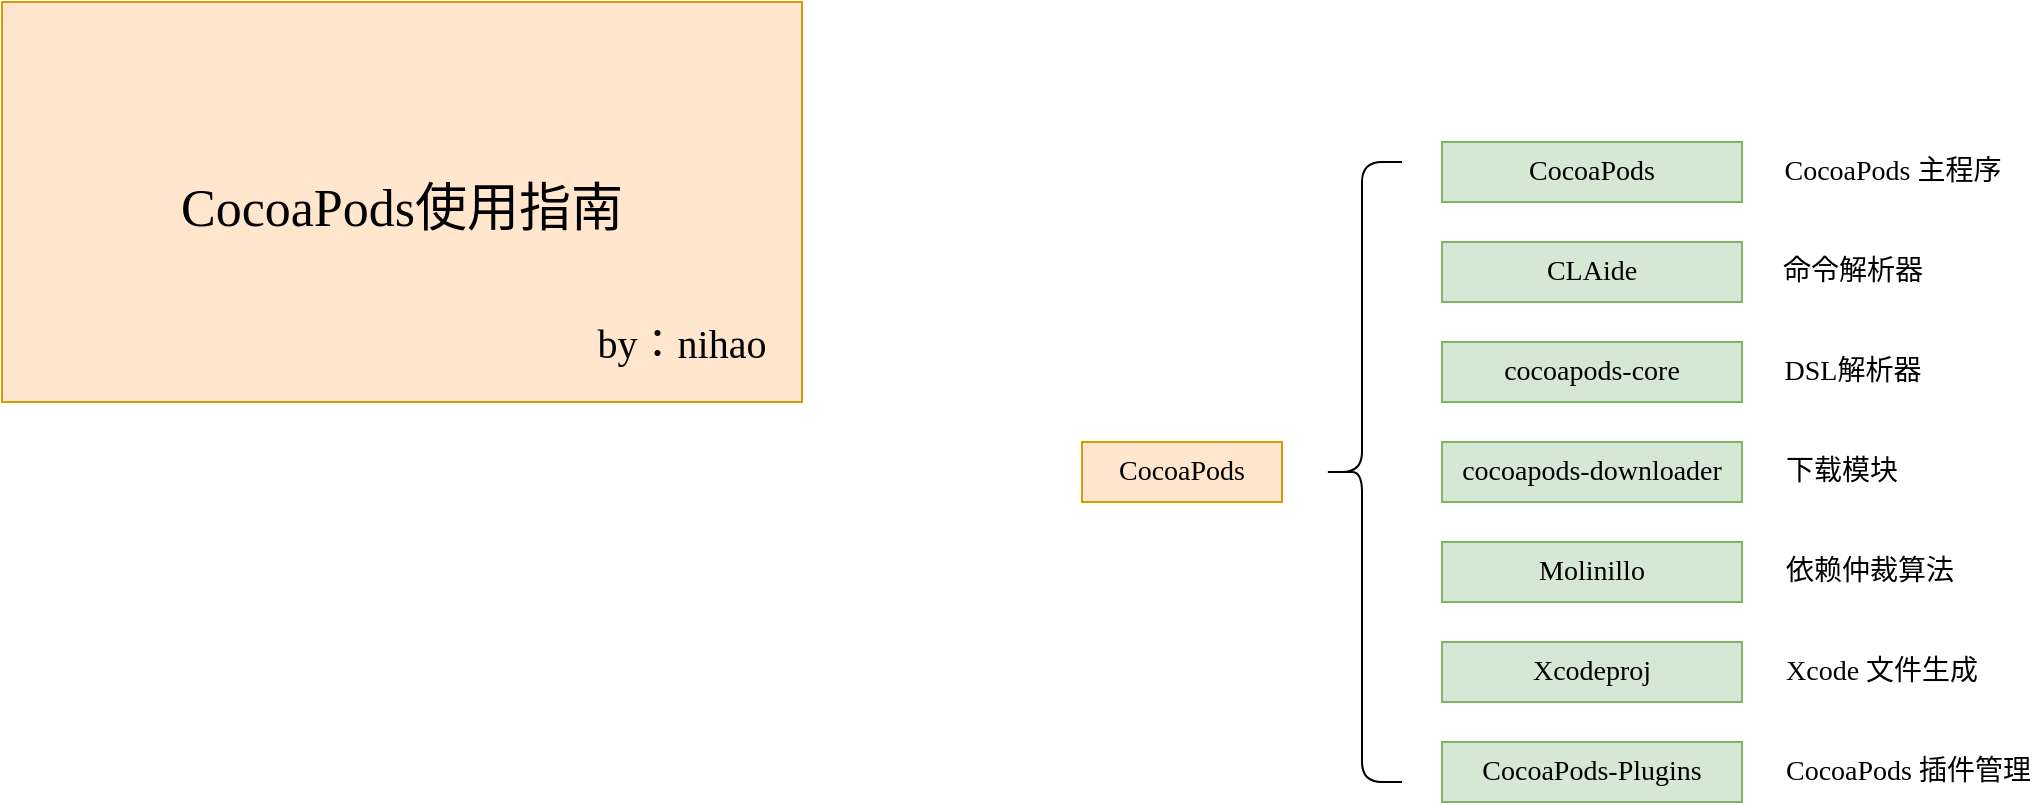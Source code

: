 <mxfile version="20.6.0" type="github">
  <diagram id="fTuVXSVJAu5WL4BmadJZ" name="第 1 页">
    <mxGraphModel dx="864" dy="487" grid="1" gridSize="10" guides="1" tooltips="1" connect="1" arrows="1" fold="1" page="0" pageScale="1" pageWidth="827" pageHeight="1169" math="0" shadow="0">
      <root>
        <mxCell id="0" />
        <mxCell id="1" parent="0" />
        <mxCell id="MqyO6Q_pG1W6b98_2A76-4" value="" style="group;fontSize=10;" parent="1" vertex="1" connectable="0">
          <mxGeometry x="40" y="40" width="400" height="200" as="geometry" />
        </mxCell>
        <mxCell id="MqyO6Q_pG1W6b98_2A76-1" value="" style="rounded=0;whiteSpace=wrap;html=1;" parent="MqyO6Q_pG1W6b98_2A76-4" vertex="1">
          <mxGeometry width="390" height="200" as="geometry" />
        </mxCell>
        <mxCell id="MqyO6Q_pG1W6b98_2A76-2" value="&lt;font style=&quot;font-size: 26px;&quot;&gt;CocoaPods使用指南&lt;/font&gt;" style="text;html=1;strokeColor=#d79b00;fillColor=#ffe6cc;align=center;verticalAlign=middle;whiteSpace=wrap;rounded=0;fontSize=37;fontFamily=Times New Roman;" parent="MqyO6Q_pG1W6b98_2A76-4" vertex="1">
          <mxGeometry width="400" height="200" as="geometry" />
        </mxCell>
        <mxCell id="MqyO6Q_pG1W6b98_2A76-3" value="by：nihao" style="text;html=1;strokeColor=none;fillColor=none;align=center;verticalAlign=middle;whiteSpace=wrap;rounded=0;fontFamily=Times New Roman;fontSize=20;" parent="MqyO6Q_pG1W6b98_2A76-4" vertex="1">
          <mxGeometry x="290" y="150" width="100" height="40" as="geometry" />
        </mxCell>
        <mxCell id="w4aTtrJlxH9xr4-HG7X3-1" value="cocoapods-downloader" style="rounded=0;whiteSpace=wrap;html=1;fontFamily=Times New Roman;fontSize=14;fillColor=#d5e8d4;strokeColor=#82b366;" vertex="1" parent="1">
          <mxGeometry x="760" y="260" width="150" height="30" as="geometry" />
        </mxCell>
        <mxCell id="w4aTtrJlxH9xr4-HG7X3-2" value="CLAide" style="rounded=0;whiteSpace=wrap;html=1;fontFamily=Times New Roman;fontSize=14;fillColor=#d5e8d4;strokeColor=#82b366;" vertex="1" parent="1">
          <mxGeometry x="760" y="160" width="150" height="30" as="geometry" />
        </mxCell>
        <mxCell id="w4aTtrJlxH9xr4-HG7X3-3" value="cocoapods-core" style="rounded=0;whiteSpace=wrap;html=1;fontFamily=Times New Roman;fontSize=14;fillColor=#d5e8d4;strokeColor=#82b366;" vertex="1" parent="1">
          <mxGeometry x="760" y="210" width="150" height="30" as="geometry" />
        </mxCell>
        <mxCell id="w4aTtrJlxH9xr4-HG7X3-4" value="CocoaPods" style="rounded=0;whiteSpace=wrap;html=1;fontFamily=Times New Roman;fontSize=14;fillColor=#ffe6cc;strokeColor=#d79b00;" vertex="1" parent="1">
          <mxGeometry x="580" y="260" width="100" height="30" as="geometry" />
        </mxCell>
        <mxCell id="w4aTtrJlxH9xr4-HG7X3-5" value="Molinillo" style="rounded=0;whiteSpace=wrap;html=1;fontFamily=Times New Roman;fontSize=14;fillColor=#d5e8d4;strokeColor=#82b366;" vertex="1" parent="1">
          <mxGeometry x="760" y="310" width="150" height="30" as="geometry" />
        </mxCell>
        <mxCell id="w4aTtrJlxH9xr4-HG7X3-6" value="Xcodeproj" style="rounded=0;whiteSpace=wrap;html=1;fontFamily=Times New Roman;fontSize=14;fillColor=#d5e8d4;strokeColor=#82b366;" vertex="1" parent="1">
          <mxGeometry x="760" y="360" width="150" height="30" as="geometry" />
        </mxCell>
        <mxCell id="w4aTtrJlxH9xr4-HG7X3-7" value="CocoaPods-Plugins" style="rounded=0;whiteSpace=wrap;html=1;fontFamily=Times New Roman;fontSize=14;fillColor=#d5e8d4;strokeColor=#82b366;" vertex="1" parent="1">
          <mxGeometry x="760" y="410" width="150" height="30" as="geometry" />
        </mxCell>
        <mxCell id="w4aTtrJlxH9xr4-HG7X3-8" value="" style="shape=curlyBracket;whiteSpace=wrap;html=1;rounded=1;labelPosition=left;verticalLabelPosition=middle;align=right;verticalAlign=middle;fontFamily=Times New Roman;fontSize=14;size=0.5;" vertex="1" parent="1">
          <mxGeometry x="700" y="120" width="40" height="310" as="geometry" />
        </mxCell>
        <mxCell id="w4aTtrJlxH9xr4-HG7X3-9" value="命令解析器" style="text;strokeColor=none;fillColor=none;html=1;fontSize=14;fontStyle=0;verticalAlign=middle;align=center;fontFamily=Times New Roman;" vertex="1" parent="1">
          <mxGeometry x="930" y="160" width="70" height="30" as="geometry" />
        </mxCell>
        <mxCell id="w4aTtrJlxH9xr4-HG7X3-10" value="DSL解析器" style="text;strokeColor=none;fillColor=none;html=1;fontSize=14;fontStyle=0;verticalAlign=middle;align=center;fontFamily=Times New Roman;" vertex="1" parent="1">
          <mxGeometry x="930" y="210" width="70" height="30" as="geometry" />
        </mxCell>
        <mxCell id="w4aTtrJlxH9xr4-HG7X3-11" value="下载模块" style="text;strokeColor=none;fillColor=none;html=1;fontSize=14;fontStyle=0;verticalAlign=middle;align=left;fontFamily=Times New Roman;" vertex="1" parent="1">
          <mxGeometry x="930" y="260" width="70" height="30" as="geometry" />
        </mxCell>
        <mxCell id="w4aTtrJlxH9xr4-HG7X3-12" value="依赖仲裁算法" style="text;strokeColor=none;fillColor=none;html=1;fontSize=14;fontStyle=0;verticalAlign=middle;align=left;fontFamily=Times New Roman;" vertex="1" parent="1">
          <mxGeometry x="930" y="310" width="100" height="30" as="geometry" />
        </mxCell>
        <mxCell id="w4aTtrJlxH9xr4-HG7X3-13" value="Xcode 文件生成" style="text;strokeColor=none;fillColor=none;html=1;fontSize=14;fontStyle=0;verticalAlign=middle;align=left;fontFamily=Times New Roman;" vertex="1" parent="1">
          <mxGeometry x="930" y="360" width="110" height="30" as="geometry" />
        </mxCell>
        <mxCell id="w4aTtrJlxH9xr4-HG7X3-14" value="CocoaPods 插件管理" style="text;strokeColor=none;fillColor=none;html=1;fontSize=14;fontStyle=0;verticalAlign=middle;align=left;fontFamily=Times New Roman;" vertex="1" parent="1">
          <mxGeometry x="930" y="410" width="130" height="30" as="geometry" />
        </mxCell>
        <mxCell id="w4aTtrJlxH9xr4-HG7X3-15" value="CocoaPods" style="rounded=0;whiteSpace=wrap;html=1;fontFamily=Times New Roman;fontSize=14;fillColor=#d5e8d4;strokeColor=#82b366;" vertex="1" parent="1">
          <mxGeometry x="760" y="110" width="150" height="30" as="geometry" />
        </mxCell>
        <mxCell id="w4aTtrJlxH9xr4-HG7X3-17" value="CocoaPods 主程序" style="text;strokeColor=none;fillColor=none;html=1;fontSize=14;fontStyle=0;verticalAlign=middle;align=center;fontFamily=Times New Roman;" vertex="1" parent="1">
          <mxGeometry x="930" y="110" width="110" height="30" as="geometry" />
        </mxCell>
      </root>
    </mxGraphModel>
  </diagram>
</mxfile>
